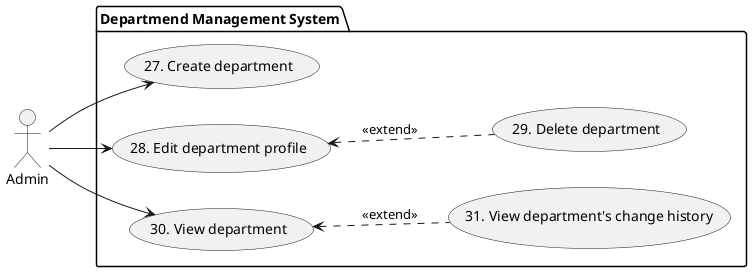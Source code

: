 @startuml "Departmend Management System"

left to right direction
actor "Admin" as S

package "Departmend Management System" {
    (27. Create department) as (UC-27)
    (28. Edit department profile) as (UC-28)
    (29. Delete department) as (UC-29)
    (30. View department) as (UC-30)
    (31. View department's change history) as (UC-31)

    S --> (UC-27)
    S --> (UC-28)
    S --> (UC-30)

    (UC-28) <.. (UC-29) : <<extend>>
    (UC-30) <.. (UC-31) : <<extend>>
}

@enduml